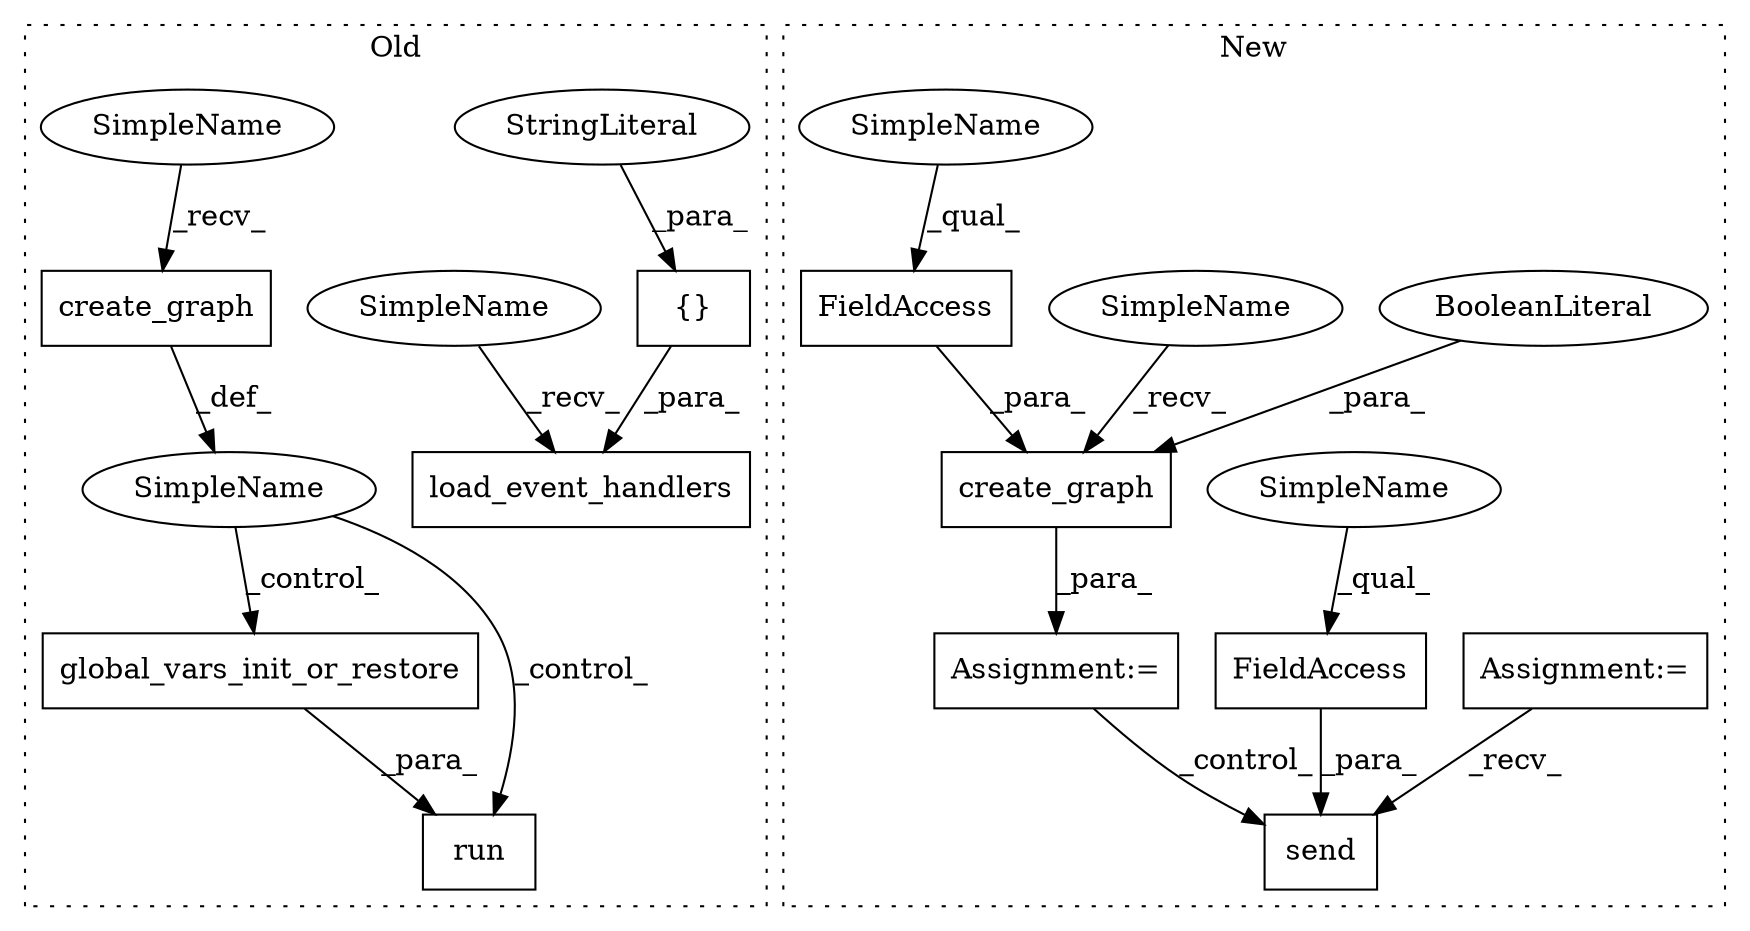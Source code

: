 digraph G {
subgraph cluster0 {
1 [label="load_event_handlers" a="32" s="3699,3783" l="20,1" shape="box"];
3 [label="{}" a="4" s="3731,3782" l="1,1" shape="box"];
5 [label="create_graph" a="32" s="3830" l="14" shape="box"];
7 [label="StringLiteral" a="45" s="3732" l="50" shape="ellipse"];
10 [label="global_vars_init_or_restore" a="32" s="3880" l="29" shape="box"];
11 [label="run" a="32" s="3876,3909" l="4,1" shape="box"];
12 [label="SimpleName" a="42" s="" l="" shape="ellipse"];
15 [label="SimpleName" a="42" s="3687" l="11" shape="ellipse"];
16 [label="SimpleName" a="42" s="3818" l="11" shape="ellipse"];
label = "Old";
style="dotted";
}
subgraph cluster1 {
2 [label="create_graph" a="32" s="3950,3985" l="13,1" shape="box"];
4 [label="FieldAccess" a="22" s="3963" l="15" shape="box"];
6 [label="BooleanLiteral" a="9" s="3981" l="4" shape="ellipse"];
8 [label="Assignment:=" a="7" s="3937" l="1" shape="box"];
9 [label="FieldAccess" a="22" s="4121" l="15" shape="box"];
13 [label="send" a="32" s="4116,4141" l="5,1" shape="box"];
14 [label="Assignment:=" a="7" s="3832" l="16" shape="box"];
17 [label="SimpleName" a="42" s="4121" l="11" shape="ellipse"];
18 [label="SimpleName" a="42" s="3938" l="11" shape="ellipse"];
19 [label="SimpleName" a="42" s="3963" l="11" shape="ellipse"];
label = "New";
style="dotted";
}
2 -> 8 [label="_para_"];
3 -> 1 [label="_para_"];
4 -> 2 [label="_para_"];
5 -> 12 [label="_def_"];
6 -> 2 [label="_para_"];
7 -> 3 [label="_para_"];
8 -> 13 [label="_control_"];
9 -> 13 [label="_para_"];
10 -> 11 [label="_para_"];
12 -> 11 [label="_control_"];
12 -> 10 [label="_control_"];
14 -> 13 [label="_recv_"];
15 -> 1 [label="_recv_"];
16 -> 5 [label="_recv_"];
17 -> 9 [label="_qual_"];
18 -> 2 [label="_recv_"];
19 -> 4 [label="_qual_"];
}